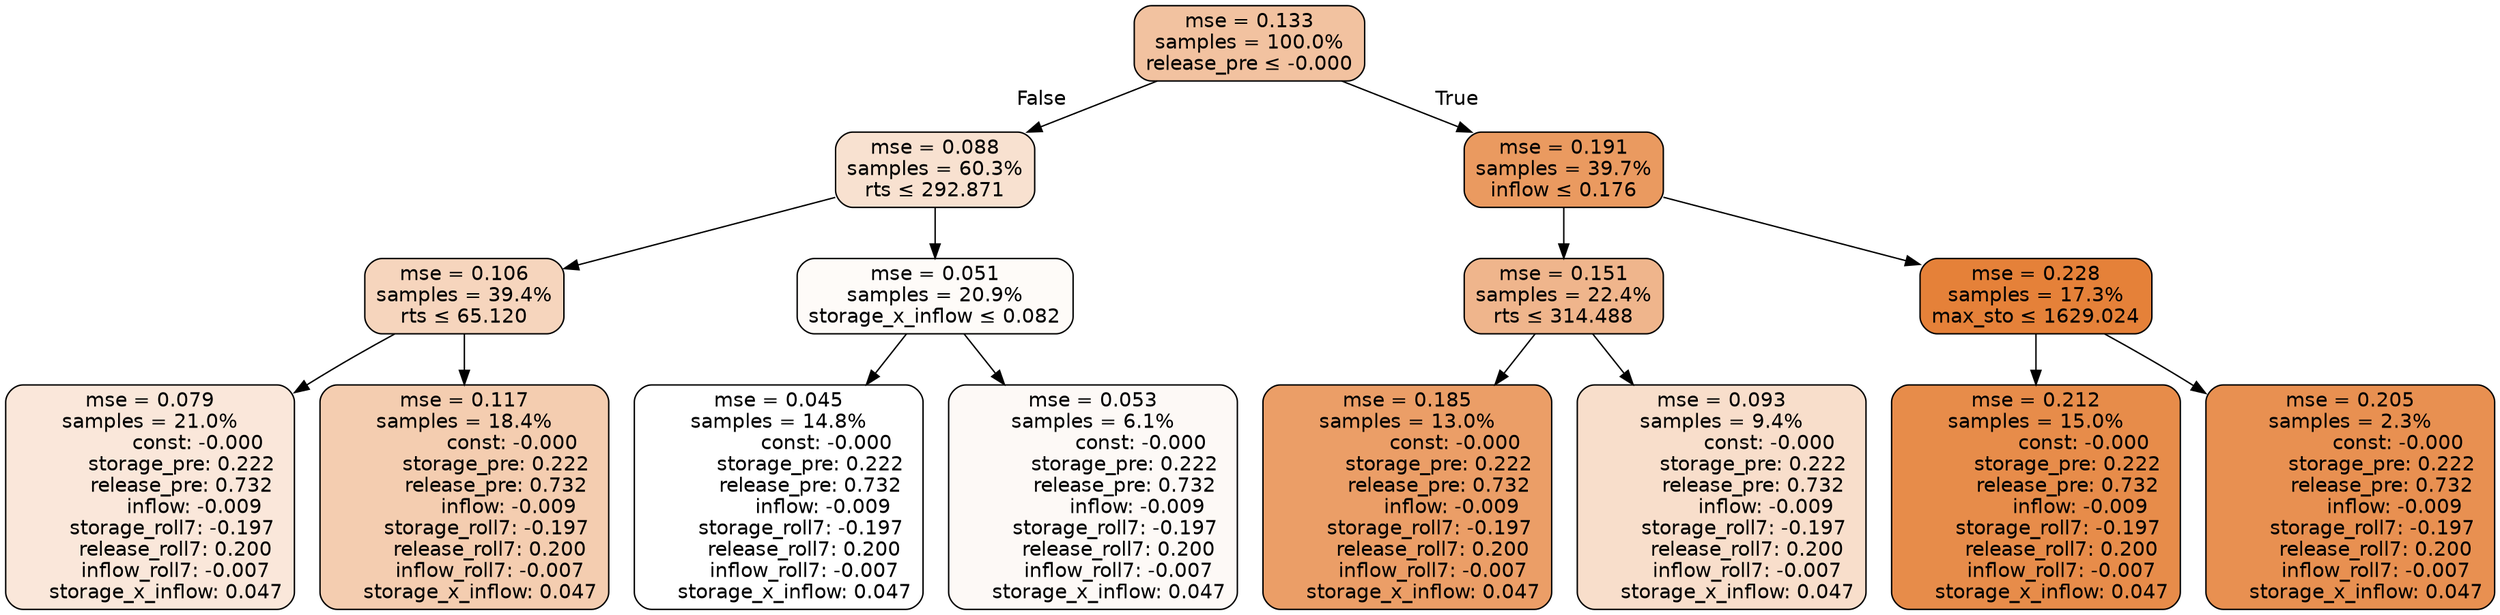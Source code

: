 digraph tree {
node [shape=rectangle, style="filled, rounded", color="black", fontname=helvetica] ;
edge [fontname=helvetica] ;
	"0" [label="mse = 0.133
samples = 100.0%
release_pre &le; -0.000", fillcolor="#f2c2a0"]
	"1" [label="mse = 0.088
samples = 60.3%
rts &le; 292.871", fillcolor="#f8e1d0"]
	"2" [label="mse = 0.106
samples = 39.4%
rts &le; 65.120", fillcolor="#f6d5bd"]
	"3" [label="mse = 0.079
samples = 21.0%
               const: -0.000
          storage_pre: 0.222
          release_pre: 0.732
              inflow: -0.009
       storage_roll7: -0.197
        release_roll7: 0.200
        inflow_roll7: -0.007
     storage_x_inflow: 0.047", fillcolor="#fae7da"]
	"4" [label="mse = 0.117
samples = 18.4%
               const: -0.000
          storage_pre: 0.222
          release_pre: 0.732
              inflow: -0.009
       storage_roll7: -0.197
        release_roll7: 0.200
        inflow_roll7: -0.007
     storage_x_inflow: 0.047", fillcolor="#f4cdb0"]
	"5" [label="mse = 0.051
samples = 20.9%
storage_x_inflow &le; 0.082", fillcolor="#fefbf8"]
	"6" [label="mse = 0.045
samples = 14.8%
               const: -0.000
          storage_pre: 0.222
          release_pre: 0.732
              inflow: -0.009
       storage_roll7: -0.197
        release_roll7: 0.200
        inflow_roll7: -0.007
     storage_x_inflow: 0.047", fillcolor="#ffffff"]
	"7" [label="mse = 0.053
samples = 6.1%
               const: -0.000
          storage_pre: 0.222
          release_pre: 0.732
              inflow: -0.009
       storage_roll7: -0.197
        release_roll7: 0.200
        inflow_roll7: -0.007
     storage_x_inflow: 0.047", fillcolor="#fdf9f6"]
	"8" [label="mse = 0.191
samples = 39.7%
inflow &le; 0.176", fillcolor="#ea9a60"]
	"9" [label="mse = 0.151
samples = 22.4%
rts &le; 314.488", fillcolor="#efb58c"]
	"10" [label="mse = 0.185
samples = 13.0%
               const: -0.000
          storage_pre: 0.222
          release_pre: 0.732
              inflow: -0.009
       storage_roll7: -0.197
        release_roll7: 0.200
        inflow_roll7: -0.007
     storage_x_inflow: 0.047", fillcolor="#eb9e67"]
	"11" [label="mse = 0.093
samples = 9.4%
               const: -0.000
          storage_pre: 0.222
          release_pre: 0.732
              inflow: -0.009
       storage_roll7: -0.197
        release_roll7: 0.200
        inflow_roll7: -0.007
     storage_x_inflow: 0.047", fillcolor="#f8decb"]
	"12" [label="mse = 0.228
samples = 17.3%
max_sto &le; 1629.024", fillcolor="#e58139"]
	"13" [label="mse = 0.212
samples = 15.0%
               const: -0.000
          storage_pre: 0.222
          release_pre: 0.732
              inflow: -0.009
       storage_roll7: -0.197
        release_roll7: 0.200
        inflow_roll7: -0.007
     storage_x_inflow: 0.047", fillcolor="#e78c4a"]
	"14" [label="mse = 0.205
samples = 2.3%
               const: -0.000
          storage_pre: 0.222
          release_pre: 0.732
              inflow: -0.009
       storage_roll7: -0.197
        release_roll7: 0.200
        inflow_roll7: -0.007
     storage_x_inflow: 0.047", fillcolor="#e89051"]

	"0" -> "1" [labeldistance=2.5, labelangle=45, headlabel="False"]
	"1" -> "2"
	"2" -> "3"
	"2" -> "4"
	"1" -> "5"
	"5" -> "6"
	"5" -> "7"
	"0" -> "8" [labeldistance=2.5, labelangle=-45, headlabel="True"]
	"8" -> "9"
	"9" -> "10"
	"9" -> "11"
	"8" -> "12"
	"12" -> "13"
	"12" -> "14"
}